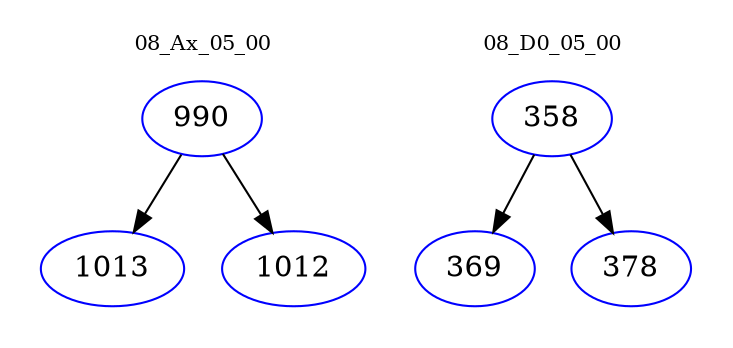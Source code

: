 digraph{
subgraph cluster_0 {
color = white
label = "08_Ax_05_00";
fontsize=10;
T0_990 [label="990", color="blue"]
T0_990 -> T0_1013 [color="black"]
T0_1013 [label="1013", color="blue"]
T0_990 -> T0_1012 [color="black"]
T0_1012 [label="1012", color="blue"]
}
subgraph cluster_1 {
color = white
label = "08_D0_05_00";
fontsize=10;
T1_358 [label="358", color="blue"]
T1_358 -> T1_369 [color="black"]
T1_369 [label="369", color="blue"]
T1_358 -> T1_378 [color="black"]
T1_378 [label="378", color="blue"]
}
}
